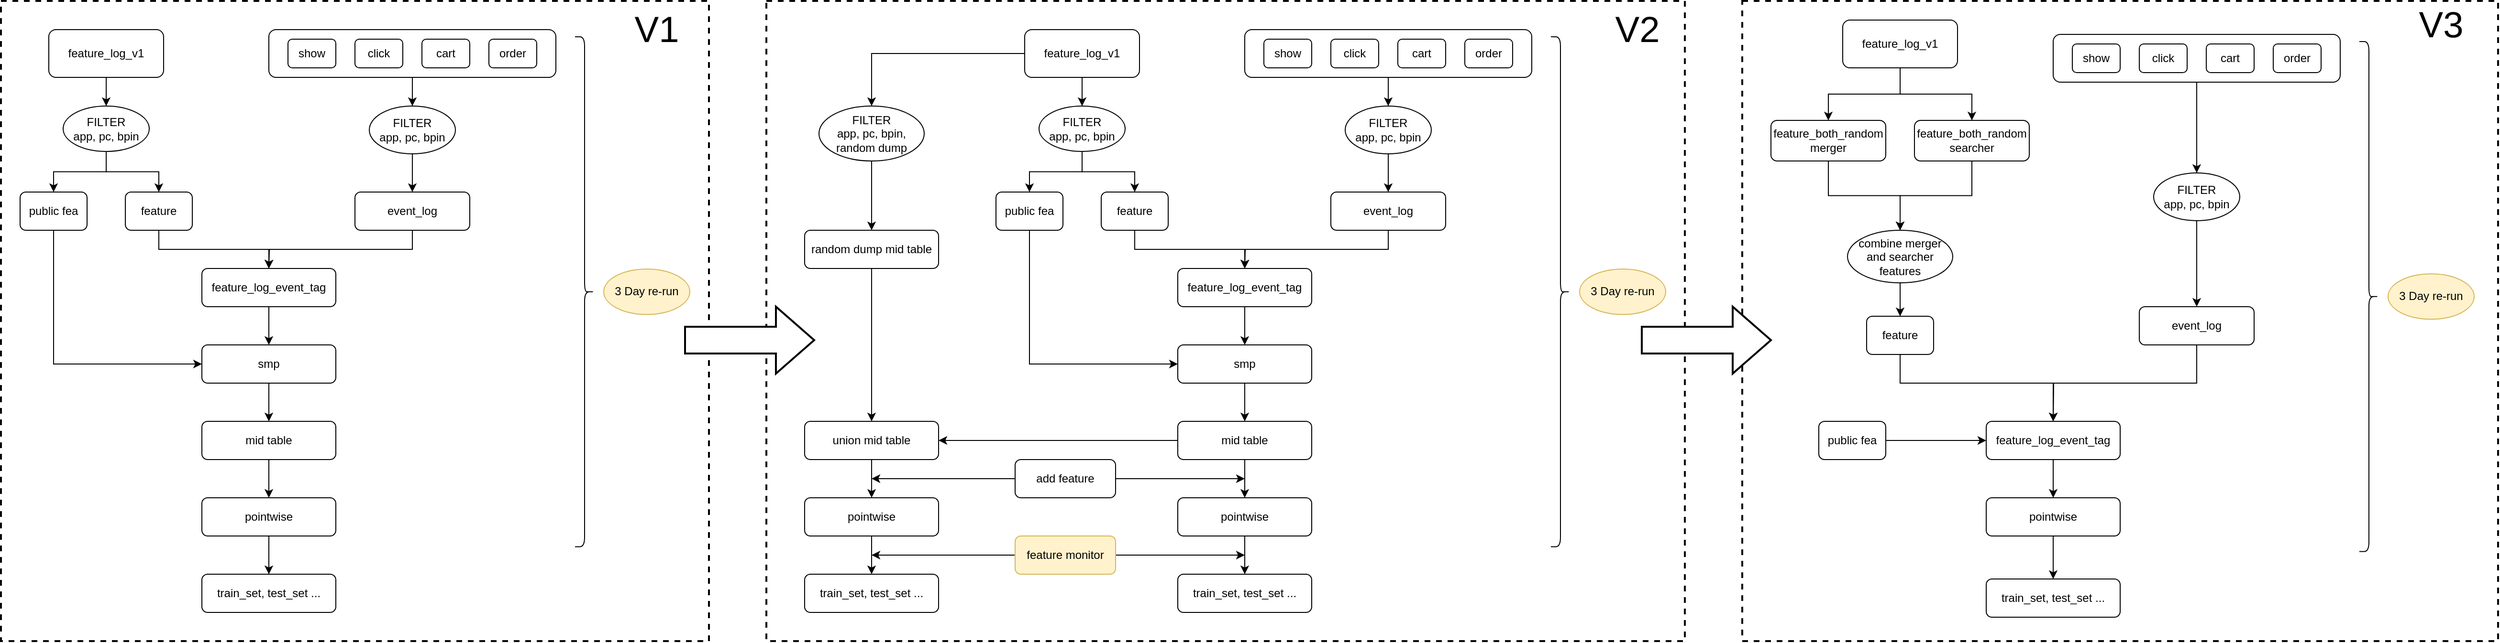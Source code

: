 <mxfile version="16.5.6" type="device"><diagram id="C5RBs43oDa-KdzZeNtuy" name="Page-1"><mxGraphModel dx="1298" dy="763" grid="1" gridSize="10" guides="1" tooltips="1" connect="1" arrows="1" fold="1" page="1" pageScale="1" pageWidth="3300" pageHeight="4681" background="#FFFFFF" math="0" shadow="0"><root><mxCell id="WIyWlLk6GJQsqaUBKTNV-0"/><mxCell id="WIyWlLk6GJQsqaUBKTNV-1" parent="WIyWlLk6GJQsqaUBKTNV-0"/><mxCell id="OQOqsnzBEtHO6T4RINXn-36" value="" style="rounded=0;whiteSpace=wrap;html=1;fillColor=none;dashed=1;strokeWidth=2;" parent="WIyWlLk6GJQsqaUBKTNV-1" vertex="1"><mxGeometry x="1210" y="540" width="960" height="670" as="geometry"/></mxCell><mxCell id="OQOqsnzBEtHO6T4RINXn-35" value="" style="rounded=0;whiteSpace=wrap;html=1;fillColor=none;dashed=1;strokeWidth=2;" parent="WIyWlLk6GJQsqaUBKTNV-1" vertex="1"><mxGeometry x="410" y="540" width="740" height="670" as="geometry"/></mxCell><mxCell id="0t4w8N33zP4_3Kim92GT-23" style="edgeStyle=orthogonalEdgeStyle;rounded=0;orthogonalLoop=1;jettySize=auto;html=1;exitX=0.5;exitY=1;exitDx=0;exitDy=0;entryX=0.5;entryY=0;entryDx=0;entryDy=0;" parent="WIyWlLk6GJQsqaUBKTNV-1" source="0t4w8N33zP4_3Kim92GT-7" target="0t4w8N33zP4_3Kim92GT-8" edge="1"><mxGeometry relative="1" as="geometry"/></mxCell><mxCell id="0t4w8N33zP4_3Kim92GT-7" value="" style="rounded=1;whiteSpace=wrap;html=1;" parent="WIyWlLk6GJQsqaUBKTNV-1" vertex="1"><mxGeometry x="1710" y="570" width="300" height="50" as="geometry"/></mxCell><mxCell id="0t4w8N33zP4_3Kim92GT-18" value="" style="edgeStyle=orthogonalEdgeStyle;rounded=0;orthogonalLoop=1;jettySize=auto;html=1;" parent="WIyWlLk6GJQsqaUBKTNV-1" source="0t4w8N33zP4_3Kim92GT-0" target="0t4w8N33zP4_3Kim92GT-12" edge="1"><mxGeometry relative="1" as="geometry"/></mxCell><mxCell id="dIZZ9sSUf6Eww8Tr9KEL-7" style="edgeStyle=orthogonalEdgeStyle;rounded=0;orthogonalLoop=1;jettySize=auto;html=1;exitX=0;exitY=0.5;exitDx=0;exitDy=0;" parent="WIyWlLk6GJQsqaUBKTNV-1" source="0t4w8N33zP4_3Kim92GT-0" target="dIZZ9sSUf6Eww8Tr9KEL-0" edge="1"><mxGeometry relative="1" as="geometry"/></mxCell><mxCell id="0t4w8N33zP4_3Kim92GT-0" value="feature_log_v1" style="rounded=1;whiteSpace=wrap;html=1;fontSize=12;glass=0;strokeWidth=1;shadow=0;" parent="WIyWlLk6GJQsqaUBKTNV-1" vertex="1"><mxGeometry x="1480" y="570" width="120" height="50" as="geometry"/></mxCell><mxCell id="0t4w8N33zP4_3Kim92GT-26" style="edgeStyle=orthogonalEdgeStyle;rounded=0;orthogonalLoop=1;jettySize=auto;html=1;exitX=0.5;exitY=1;exitDx=0;exitDy=0;" parent="WIyWlLk6GJQsqaUBKTNV-1" source="0t4w8N33zP4_3Kim92GT-1" edge="1"><mxGeometry relative="1" as="geometry"><mxPoint x="1710" y="820" as="targetPoint"/></mxGeometry></mxCell><mxCell id="0t4w8N33zP4_3Kim92GT-1" value="event_log" style="rounded=1;whiteSpace=wrap;html=1;fontSize=12;glass=0;strokeWidth=1;shadow=0;" parent="WIyWlLk6GJQsqaUBKTNV-1" vertex="1"><mxGeometry x="1800" y="740" width="120" height="40" as="geometry"/></mxCell><mxCell id="0t4w8N33zP4_3Kim92GT-2" value="show" style="rounded=1;whiteSpace=wrap;html=1;fontSize=12;glass=0;strokeWidth=1;shadow=0;" parent="WIyWlLk6GJQsqaUBKTNV-1" vertex="1"><mxGeometry x="1730" y="580" width="50" height="30" as="geometry"/></mxCell><mxCell id="0t4w8N33zP4_3Kim92GT-3" value="click&lt;span style=&quot;color: rgba(0 , 0 , 0 , 0) ; font-family: monospace ; font-size: 0px&quot;&gt;%3CmxGraphModel%3E%3Croot%3E%3CmxCell%20id%3D%220%22%2F%3E%3CmxCell%20id%3D%221%22%20parent%3D%220%22%2F%3E%3CmxCell%20id%3D%222%22%20value%3D%22show%22%20style%3D%22rounded%3D1%3BwhiteSpace%3Dwrap%3Bhtml%3D1%3BfontSize%3D12%3Bglass%3D0%3BstrokeWidth%3D1%3Bshadow%3D0%3B%22%20vertex%3D%221%22%20parent%3D%221%22%3E%3CmxGeometry%20x%3D%22414%22%20y%3D%22440%22%20width%3D%2256%22%20height%3D%2230%22%20as%3D%22geometry%22%2F%3E%3C%2FmxCell%3E%3C%2Froot%3E%3C%2FmxGraphModel%3E&lt;/span&gt;&lt;span style=&quot;color: rgba(0 , 0 , 0 , 0) ; font-family: monospace ; font-size: 0px&quot;&gt;%3CmxGraphModel%3E%3Croot%3E%3CmxCell%20id%3D%220%22%2F%3E%3CmxCell%20id%3D%221%22%20parent%3D%220%22%2F%3E%3CmxCell%20id%3D%222%22%20value%3D%22show%22%20style%3D%22rounded%3D1%3BwhiteSpace%3Dwrap%3Bhtml%3D1%3BfontSize%3D12%3Bglass%3D0%3BstrokeWidth%3D1%3Bshadow%3D0%3B%22%20vertex%3D%221%22%20parent%3D%221%22%3E%3CmxGeometry%20x%3D%22414%22%20y%3D%22440%22%20width%3D%2256%22%20height%3D%2230%22%20as%3D%22geometry%22%2F%3E%3C%2FmxCell%3E%3C%2Froot%3E%3C%2FmxGraphModel%3E&lt;/span&gt;" style="rounded=1;whiteSpace=wrap;html=1;fontSize=12;glass=0;strokeWidth=1;shadow=0;" parent="WIyWlLk6GJQsqaUBKTNV-1" vertex="1"><mxGeometry x="1800" y="580" width="50" height="30" as="geometry"/></mxCell><mxCell id="0t4w8N33zP4_3Kim92GT-4" value="order" style="rounded=1;whiteSpace=wrap;html=1;fontSize=12;glass=0;strokeWidth=1;shadow=0;" parent="WIyWlLk6GJQsqaUBKTNV-1" vertex="1"><mxGeometry x="1940" y="580" width="50" height="30" as="geometry"/></mxCell><mxCell id="0t4w8N33zP4_3Kim92GT-5" value="cart" style="rounded=1;whiteSpace=wrap;html=1;fontSize=12;glass=0;strokeWidth=1;shadow=0;" parent="WIyWlLk6GJQsqaUBKTNV-1" vertex="1"><mxGeometry x="1870" y="580" width="50" height="30" as="geometry"/></mxCell><mxCell id="0t4w8N33zP4_3Kim92GT-24" style="edgeStyle=orthogonalEdgeStyle;rounded=0;orthogonalLoop=1;jettySize=auto;html=1;exitX=0.5;exitY=1;exitDx=0;exitDy=0;entryX=0.5;entryY=0;entryDx=0;entryDy=0;" parent="WIyWlLk6GJQsqaUBKTNV-1" source="0t4w8N33zP4_3Kim92GT-8" target="0t4w8N33zP4_3Kim92GT-1" edge="1"><mxGeometry relative="1" as="geometry"/></mxCell><mxCell id="0t4w8N33zP4_3Kim92GT-8" value="FILTER&lt;br&gt;app, pc, bpin" style="ellipse;whiteSpace=wrap;html=1;" parent="WIyWlLk6GJQsqaUBKTNV-1" vertex="1"><mxGeometry x="1815" y="650" width="90" height="50" as="geometry"/></mxCell><mxCell id="0t4w8N33zP4_3Kim92GT-25" style="edgeStyle=orthogonalEdgeStyle;rounded=0;orthogonalLoop=1;jettySize=auto;html=1;exitX=0.5;exitY=1;exitDx=0;exitDy=0;" parent="WIyWlLk6GJQsqaUBKTNV-1" source="0t4w8N33zP4_3Kim92GT-10" target="0t4w8N33zP4_3Kim92GT-13" edge="1"><mxGeometry relative="1" as="geometry"/></mxCell><mxCell id="0t4w8N33zP4_3Kim92GT-10" value="feature" style="rounded=1;whiteSpace=wrap;html=1;fontSize=12;glass=0;strokeWidth=1;shadow=0;" parent="WIyWlLk6GJQsqaUBKTNV-1" vertex="1"><mxGeometry x="1560" y="740" width="70" height="40" as="geometry"/></mxCell><mxCell id="0t4w8N33zP4_3Kim92GT-31" style="edgeStyle=orthogonalEdgeStyle;rounded=0;orthogonalLoop=1;jettySize=auto;html=1;exitX=0.5;exitY=1;exitDx=0;exitDy=0;entryX=0;entryY=0.5;entryDx=0;entryDy=0;" parent="WIyWlLk6GJQsqaUBKTNV-1" source="0t4w8N33zP4_3Kim92GT-11" target="0t4w8N33zP4_3Kim92GT-14" edge="1"><mxGeometry relative="1" as="geometry"/></mxCell><mxCell id="0t4w8N33zP4_3Kim92GT-11" value="public fea" style="rounded=1;whiteSpace=wrap;html=1;fontSize=12;glass=0;strokeWidth=1;shadow=0;" parent="WIyWlLk6GJQsqaUBKTNV-1" vertex="1"><mxGeometry x="1450" y="740" width="70" height="40" as="geometry"/></mxCell><mxCell id="0t4w8N33zP4_3Kim92GT-21" style="edgeStyle=orthogonalEdgeStyle;rounded=0;orthogonalLoop=1;jettySize=auto;html=1;exitX=0.5;exitY=1;exitDx=0;exitDy=0;" parent="WIyWlLk6GJQsqaUBKTNV-1" source="0t4w8N33zP4_3Kim92GT-12" target="0t4w8N33zP4_3Kim92GT-11" edge="1"><mxGeometry relative="1" as="geometry"/></mxCell><mxCell id="0t4w8N33zP4_3Kim92GT-22" style="edgeStyle=orthogonalEdgeStyle;rounded=0;orthogonalLoop=1;jettySize=auto;html=1;exitX=0.5;exitY=1;exitDx=0;exitDy=0;" parent="WIyWlLk6GJQsqaUBKTNV-1" source="0t4w8N33zP4_3Kim92GT-12" target="0t4w8N33zP4_3Kim92GT-10" edge="1"><mxGeometry relative="1" as="geometry"/></mxCell><mxCell id="0t4w8N33zP4_3Kim92GT-12" value="FILTER&lt;br&gt;app, pc, bpin" style="ellipse;whiteSpace=wrap;html=1;" parent="WIyWlLk6GJQsqaUBKTNV-1" vertex="1"><mxGeometry x="1495" y="650" width="90" height="47.5" as="geometry"/></mxCell><mxCell id="0t4w8N33zP4_3Kim92GT-27" style="edgeStyle=orthogonalEdgeStyle;rounded=0;orthogonalLoop=1;jettySize=auto;html=1;exitX=0.5;exitY=1;exitDx=0;exitDy=0;entryX=0.5;entryY=0;entryDx=0;entryDy=0;" parent="WIyWlLk6GJQsqaUBKTNV-1" source="0t4w8N33zP4_3Kim92GT-13" target="0t4w8N33zP4_3Kim92GT-14" edge="1"><mxGeometry relative="1" as="geometry"/></mxCell><mxCell id="0t4w8N33zP4_3Kim92GT-13" value="feature_log_event_tag" style="rounded=1;whiteSpace=wrap;html=1;fontSize=12;glass=0;strokeWidth=1;shadow=0;" parent="WIyWlLk6GJQsqaUBKTNV-1" vertex="1"><mxGeometry x="1640" y="820" width="140" height="40" as="geometry"/></mxCell><mxCell id="0t4w8N33zP4_3Kim92GT-28" value="" style="edgeStyle=orthogonalEdgeStyle;rounded=0;orthogonalLoop=1;jettySize=auto;html=1;" parent="WIyWlLk6GJQsqaUBKTNV-1" source="0t4w8N33zP4_3Kim92GT-14" target="0t4w8N33zP4_3Kim92GT-15" edge="1"><mxGeometry relative="1" as="geometry"/></mxCell><mxCell id="0t4w8N33zP4_3Kim92GT-14" value="smp" style="rounded=1;whiteSpace=wrap;html=1;fontSize=12;glass=0;strokeWidth=1;shadow=0;" parent="WIyWlLk6GJQsqaUBKTNV-1" vertex="1"><mxGeometry x="1640" y="900" width="140" height="40" as="geometry"/></mxCell><mxCell id="0t4w8N33zP4_3Kim92GT-29" value="" style="edgeStyle=orthogonalEdgeStyle;rounded=0;orthogonalLoop=1;jettySize=auto;html=1;" parent="WIyWlLk6GJQsqaUBKTNV-1" source="0t4w8N33zP4_3Kim92GT-15" target="0t4w8N33zP4_3Kim92GT-16" edge="1"><mxGeometry relative="1" as="geometry"/></mxCell><mxCell id="dIZZ9sSUf6Eww8Tr9KEL-5" style="edgeStyle=orthogonalEdgeStyle;rounded=0;orthogonalLoop=1;jettySize=auto;html=1;exitX=0;exitY=0.5;exitDx=0;exitDy=0;entryX=1;entryY=0.5;entryDx=0;entryDy=0;" parent="WIyWlLk6GJQsqaUBKTNV-1" source="0t4w8N33zP4_3Kim92GT-15" target="dIZZ9sSUf6Eww8Tr9KEL-2" edge="1"><mxGeometry relative="1" as="geometry"><mxPoint x="1320" y="1000" as="targetPoint"/></mxGeometry></mxCell><mxCell id="0t4w8N33zP4_3Kim92GT-15" value="mid table" style="rounded=1;whiteSpace=wrap;html=1;fontSize=12;glass=0;strokeWidth=1;shadow=0;" parent="WIyWlLk6GJQsqaUBKTNV-1" vertex="1"><mxGeometry x="1640" y="980" width="140" height="40" as="geometry"/></mxCell><mxCell id="0t4w8N33zP4_3Kim92GT-30" value="" style="edgeStyle=orthogonalEdgeStyle;rounded=0;orthogonalLoop=1;jettySize=auto;html=1;" parent="WIyWlLk6GJQsqaUBKTNV-1" source="0t4w8N33zP4_3Kim92GT-16" target="0t4w8N33zP4_3Kim92GT-17" edge="1"><mxGeometry relative="1" as="geometry"/></mxCell><mxCell id="0t4w8N33zP4_3Kim92GT-16" value="pointwise" style="rounded=1;whiteSpace=wrap;html=1;fontSize=12;glass=0;strokeWidth=1;shadow=0;" parent="WIyWlLk6GJQsqaUBKTNV-1" vertex="1"><mxGeometry x="1640" y="1060" width="140" height="40" as="geometry"/></mxCell><mxCell id="0t4w8N33zP4_3Kim92GT-17" value="train_set, test_set ..." style="rounded=1;whiteSpace=wrap;html=1;fontSize=12;glass=0;strokeWidth=1;shadow=0;" parent="WIyWlLk6GJQsqaUBKTNV-1" vertex="1"><mxGeometry x="1640" y="1140" width="140" height="40" as="geometry"/></mxCell><mxCell id="0t4w8N33zP4_3Kim92GT-32" value="3 Day re-run" style="ellipse;whiteSpace=wrap;html=1;fillColor=#fff2cc;strokeColor=#d6b656;" parent="WIyWlLk6GJQsqaUBKTNV-1" vertex="1"><mxGeometry x="2060" y="820.63" width="90" height="47.5" as="geometry"/></mxCell><mxCell id="0t4w8N33zP4_3Kim92GT-33" value="" style="shape=curlyBracket;whiteSpace=wrap;html=1;rounded=1;rotation=-180;" parent="WIyWlLk6GJQsqaUBKTNV-1" vertex="1"><mxGeometry x="2030" y="577.5" width="20" height="533.75" as="geometry"/></mxCell><mxCell id="dIZZ9sSUf6Eww8Tr9KEL-6" style="edgeStyle=orthogonalEdgeStyle;rounded=0;orthogonalLoop=1;jettySize=auto;html=1;exitX=0.5;exitY=1;exitDx=0;exitDy=0;entryX=0.5;entryY=0;entryDx=0;entryDy=0;" parent="WIyWlLk6GJQsqaUBKTNV-1" source="dIZZ9sSUf6Eww8Tr9KEL-0" target="dIZZ9sSUf6Eww8Tr9KEL-1" edge="1"><mxGeometry relative="1" as="geometry"/></mxCell><mxCell id="dIZZ9sSUf6Eww8Tr9KEL-0" value="FILTER&lt;br&gt;app, pc, bpin, &lt;br&gt;random dump" style="ellipse;whiteSpace=wrap;html=1;" parent="WIyWlLk6GJQsqaUBKTNV-1" vertex="1"><mxGeometry x="1265" y="650" width="110" height="57.5" as="geometry"/></mxCell><mxCell id="dIZZ9sSUf6Eww8Tr9KEL-4" style="edgeStyle=orthogonalEdgeStyle;rounded=0;orthogonalLoop=1;jettySize=auto;html=1;exitX=0.5;exitY=1;exitDx=0;exitDy=0;entryX=0.5;entryY=0;entryDx=0;entryDy=0;" parent="WIyWlLk6GJQsqaUBKTNV-1" source="dIZZ9sSUf6Eww8Tr9KEL-1" target="dIZZ9sSUf6Eww8Tr9KEL-2" edge="1"><mxGeometry relative="1" as="geometry"/></mxCell><mxCell id="dIZZ9sSUf6Eww8Tr9KEL-1" value="random dump mid table" style="rounded=1;whiteSpace=wrap;html=1;fontSize=12;glass=0;strokeWidth=1;shadow=0;" parent="WIyWlLk6GJQsqaUBKTNV-1" vertex="1"><mxGeometry x="1250" y="780" width="140" height="40" as="geometry"/></mxCell><mxCell id="dIZZ9sSUf6Eww8Tr9KEL-12" style="edgeStyle=orthogonalEdgeStyle;rounded=0;orthogonalLoop=1;jettySize=auto;html=1;exitX=0.5;exitY=1;exitDx=0;exitDy=0;entryX=0.5;entryY=0;entryDx=0;entryDy=0;" parent="WIyWlLk6GJQsqaUBKTNV-1" source="dIZZ9sSUf6Eww8Tr9KEL-2" target="dIZZ9sSUf6Eww8Tr9KEL-10" edge="1"><mxGeometry relative="1" as="geometry"/></mxCell><mxCell id="dIZZ9sSUf6Eww8Tr9KEL-2" value="union mid table" style="rounded=1;whiteSpace=wrap;html=1;fontSize=12;glass=0;strokeWidth=1;shadow=0;" parent="WIyWlLk6GJQsqaUBKTNV-1" vertex="1"><mxGeometry x="1250" y="980" width="140" height="40" as="geometry"/></mxCell><mxCell id="dIZZ9sSUf6Eww8Tr9KEL-8" style="edgeStyle=orthogonalEdgeStyle;rounded=0;orthogonalLoop=1;jettySize=auto;html=1;exitX=1;exitY=0.5;exitDx=0;exitDy=0;" parent="WIyWlLk6GJQsqaUBKTNV-1" source="dIZZ9sSUf6Eww8Tr9KEL-3" edge="1"><mxGeometry relative="1" as="geometry"><mxPoint x="1710" y="1040" as="targetPoint"/><Array as="points"><mxPoint x="1710" y="1040"/></Array></mxGeometry></mxCell><mxCell id="dIZZ9sSUf6Eww8Tr9KEL-13" style="edgeStyle=orthogonalEdgeStyle;rounded=0;orthogonalLoop=1;jettySize=auto;html=1;exitX=0;exitY=0.5;exitDx=0;exitDy=0;" parent="WIyWlLk6GJQsqaUBKTNV-1" source="dIZZ9sSUf6Eww8Tr9KEL-3" edge="1"><mxGeometry relative="1" as="geometry"><mxPoint x="1320" y="1040" as="targetPoint"/></mxGeometry></mxCell><mxCell id="dIZZ9sSUf6Eww8Tr9KEL-3" value="add feature" style="rounded=1;whiteSpace=wrap;html=1;fontSize=12;glass=0;strokeWidth=1;shadow=0;" parent="WIyWlLk6GJQsqaUBKTNV-1" vertex="1"><mxGeometry x="1470" y="1020" width="105" height="40" as="geometry"/></mxCell><mxCell id="dIZZ9sSUf6Eww8Tr9KEL-9" value="" style="edgeStyle=orthogonalEdgeStyle;rounded=0;orthogonalLoop=1;jettySize=auto;html=1;" parent="WIyWlLk6GJQsqaUBKTNV-1" source="dIZZ9sSUf6Eww8Tr9KEL-10" target="dIZZ9sSUf6Eww8Tr9KEL-11" edge="1"><mxGeometry relative="1" as="geometry"/></mxCell><mxCell id="dIZZ9sSUf6Eww8Tr9KEL-10" value="pointwise" style="rounded=1;whiteSpace=wrap;html=1;fontSize=12;glass=0;strokeWidth=1;shadow=0;" parent="WIyWlLk6GJQsqaUBKTNV-1" vertex="1"><mxGeometry x="1250" y="1060" width="140" height="40" as="geometry"/></mxCell><mxCell id="dIZZ9sSUf6Eww8Tr9KEL-11" value="train_set, test_set ..." style="rounded=1;whiteSpace=wrap;html=1;fontSize=12;glass=0;strokeWidth=1;shadow=0;" parent="WIyWlLk6GJQsqaUBKTNV-1" vertex="1"><mxGeometry x="1250" y="1140" width="140" height="40" as="geometry"/></mxCell><mxCell id="dIZZ9sSUf6Eww8Tr9KEL-15" style="edgeStyle=orthogonalEdgeStyle;rounded=0;orthogonalLoop=1;jettySize=auto;html=1;exitX=0;exitY=0.5;exitDx=0;exitDy=0;" parent="WIyWlLk6GJQsqaUBKTNV-1" source="dIZZ9sSUf6Eww8Tr9KEL-14" edge="1"><mxGeometry relative="1" as="geometry"><mxPoint x="1320" y="1120" as="targetPoint"/></mxGeometry></mxCell><mxCell id="dIZZ9sSUf6Eww8Tr9KEL-16" style="edgeStyle=orthogonalEdgeStyle;rounded=0;orthogonalLoop=1;jettySize=auto;html=1;exitX=1;exitY=0.5;exitDx=0;exitDy=0;" parent="WIyWlLk6GJQsqaUBKTNV-1" source="dIZZ9sSUf6Eww8Tr9KEL-14" edge="1"><mxGeometry relative="1" as="geometry"><mxPoint x="1710" y="1120" as="targetPoint"/></mxGeometry></mxCell><mxCell id="dIZZ9sSUf6Eww8Tr9KEL-14" value="feature monitor" style="rounded=1;whiteSpace=wrap;html=1;fontSize=12;glass=0;strokeWidth=1;shadow=0;fillColor=#fff2cc;strokeColor=#d6b656;" parent="WIyWlLk6GJQsqaUBKTNV-1" vertex="1"><mxGeometry x="1470" y="1100" width="105" height="40" as="geometry"/></mxCell><mxCell id="OQOqsnzBEtHO6T4RINXn-0" style="edgeStyle=orthogonalEdgeStyle;rounded=0;orthogonalLoop=1;jettySize=auto;html=1;exitX=0.5;exitY=1;exitDx=0;exitDy=0;entryX=0.5;entryY=0;entryDx=0;entryDy=0;" parent="WIyWlLk6GJQsqaUBKTNV-1" source="OQOqsnzBEtHO6T4RINXn-1" target="OQOqsnzBEtHO6T4RINXn-11" edge="1"><mxGeometry relative="1" as="geometry"/></mxCell><mxCell id="OQOqsnzBEtHO6T4RINXn-1" value="" style="rounded=1;whiteSpace=wrap;html=1;" parent="WIyWlLk6GJQsqaUBKTNV-1" vertex="1"><mxGeometry x="690" y="570" width="300" height="50" as="geometry"/></mxCell><mxCell id="OQOqsnzBEtHO6T4RINXn-2" value="" style="edgeStyle=orthogonalEdgeStyle;rounded=0;orthogonalLoop=1;jettySize=auto;html=1;" parent="WIyWlLk6GJQsqaUBKTNV-1" source="OQOqsnzBEtHO6T4RINXn-3" target="OQOqsnzBEtHO6T4RINXn-18" edge="1"><mxGeometry relative="1" as="geometry"/></mxCell><mxCell id="OQOqsnzBEtHO6T4RINXn-3" value="feature_log_v1" style="rounded=1;whiteSpace=wrap;html=1;fontSize=12;glass=0;strokeWidth=1;shadow=0;" parent="WIyWlLk6GJQsqaUBKTNV-1" vertex="1"><mxGeometry x="460" y="570" width="120" height="50" as="geometry"/></mxCell><mxCell id="OQOqsnzBEtHO6T4RINXn-4" style="edgeStyle=orthogonalEdgeStyle;rounded=0;orthogonalLoop=1;jettySize=auto;html=1;exitX=0.5;exitY=1;exitDx=0;exitDy=0;" parent="WIyWlLk6GJQsqaUBKTNV-1" source="OQOqsnzBEtHO6T4RINXn-5" edge="1"><mxGeometry relative="1" as="geometry"><mxPoint x="690" y="820" as="targetPoint"/></mxGeometry></mxCell><mxCell id="OQOqsnzBEtHO6T4RINXn-5" value="event_log" style="rounded=1;whiteSpace=wrap;html=1;fontSize=12;glass=0;strokeWidth=1;shadow=0;" parent="WIyWlLk6GJQsqaUBKTNV-1" vertex="1"><mxGeometry x="780" y="740" width="120" height="40" as="geometry"/></mxCell><mxCell id="OQOqsnzBEtHO6T4RINXn-6" value="show" style="rounded=1;whiteSpace=wrap;html=1;fontSize=12;glass=0;strokeWidth=1;shadow=0;" parent="WIyWlLk6GJQsqaUBKTNV-1" vertex="1"><mxGeometry x="710" y="580" width="50" height="30" as="geometry"/></mxCell><mxCell id="OQOqsnzBEtHO6T4RINXn-7" value="click&lt;span style=&quot;color: rgba(0 , 0 , 0 , 0) ; font-family: monospace ; font-size: 0px&quot;&gt;%3CmxGraphModel%3E%3Croot%3E%3CmxCell%20id%3D%220%22%2F%3E%3CmxCell%20id%3D%221%22%20parent%3D%220%22%2F%3E%3CmxCell%20id%3D%222%22%20value%3D%22show%22%20style%3D%22rounded%3D1%3BwhiteSpace%3Dwrap%3Bhtml%3D1%3BfontSize%3D12%3Bglass%3D0%3BstrokeWidth%3D1%3Bshadow%3D0%3B%22%20vertex%3D%221%22%20parent%3D%221%22%3E%3CmxGeometry%20x%3D%22414%22%20y%3D%22440%22%20width%3D%2256%22%20height%3D%2230%22%20as%3D%22geometry%22%2F%3E%3C%2FmxCell%3E%3C%2Froot%3E%3C%2FmxGraphModel%3E&lt;/span&gt;&lt;span style=&quot;color: rgba(0 , 0 , 0 , 0) ; font-family: monospace ; font-size: 0px&quot;&gt;%3CmxGraphModel%3E%3Croot%3E%3CmxCell%20id%3D%220%22%2F%3E%3CmxCell%20id%3D%221%22%20parent%3D%220%22%2F%3E%3CmxCell%20id%3D%222%22%20value%3D%22show%22%20style%3D%22rounded%3D1%3BwhiteSpace%3Dwrap%3Bhtml%3D1%3BfontSize%3D12%3Bglass%3D0%3BstrokeWidth%3D1%3Bshadow%3D0%3B%22%20vertex%3D%221%22%20parent%3D%221%22%3E%3CmxGeometry%20x%3D%22414%22%20y%3D%22440%22%20width%3D%2256%22%20height%3D%2230%22%20as%3D%22geometry%22%2F%3E%3C%2FmxCell%3E%3C%2Froot%3E%3C%2FmxGraphModel%3E&lt;/span&gt;" style="rounded=1;whiteSpace=wrap;html=1;fontSize=12;glass=0;strokeWidth=1;shadow=0;" parent="WIyWlLk6GJQsqaUBKTNV-1" vertex="1"><mxGeometry x="780" y="580" width="50" height="30" as="geometry"/></mxCell><mxCell id="OQOqsnzBEtHO6T4RINXn-8" value="order" style="rounded=1;whiteSpace=wrap;html=1;fontSize=12;glass=0;strokeWidth=1;shadow=0;" parent="WIyWlLk6GJQsqaUBKTNV-1" vertex="1"><mxGeometry x="920" y="580" width="50" height="30" as="geometry"/></mxCell><mxCell id="OQOqsnzBEtHO6T4RINXn-9" value="cart" style="rounded=1;whiteSpace=wrap;html=1;fontSize=12;glass=0;strokeWidth=1;shadow=0;" parent="WIyWlLk6GJQsqaUBKTNV-1" vertex="1"><mxGeometry x="850" y="580" width="50" height="30" as="geometry"/></mxCell><mxCell id="OQOqsnzBEtHO6T4RINXn-10" style="edgeStyle=orthogonalEdgeStyle;rounded=0;orthogonalLoop=1;jettySize=auto;html=1;exitX=0.5;exitY=1;exitDx=0;exitDy=0;entryX=0.5;entryY=0;entryDx=0;entryDy=0;" parent="WIyWlLk6GJQsqaUBKTNV-1" source="OQOqsnzBEtHO6T4RINXn-11" target="OQOqsnzBEtHO6T4RINXn-5" edge="1"><mxGeometry relative="1" as="geometry"/></mxCell><mxCell id="OQOqsnzBEtHO6T4RINXn-11" value="FILTER&lt;br&gt;app, pc, bpin" style="ellipse;whiteSpace=wrap;html=1;" parent="WIyWlLk6GJQsqaUBKTNV-1" vertex="1"><mxGeometry x="795" y="650" width="90" height="50" as="geometry"/></mxCell><mxCell id="OQOqsnzBEtHO6T4RINXn-12" style="edgeStyle=orthogonalEdgeStyle;rounded=0;orthogonalLoop=1;jettySize=auto;html=1;exitX=0.5;exitY=1;exitDx=0;exitDy=0;" parent="WIyWlLk6GJQsqaUBKTNV-1" source="OQOqsnzBEtHO6T4RINXn-13" target="OQOqsnzBEtHO6T4RINXn-20" edge="1"><mxGeometry relative="1" as="geometry"/></mxCell><mxCell id="OQOqsnzBEtHO6T4RINXn-13" value="feature" style="rounded=1;whiteSpace=wrap;html=1;fontSize=12;glass=0;strokeWidth=1;shadow=0;" parent="WIyWlLk6GJQsqaUBKTNV-1" vertex="1"><mxGeometry x="540" y="740" width="70" height="40" as="geometry"/></mxCell><mxCell id="OQOqsnzBEtHO6T4RINXn-14" style="edgeStyle=orthogonalEdgeStyle;rounded=0;orthogonalLoop=1;jettySize=auto;html=1;exitX=0.5;exitY=1;exitDx=0;exitDy=0;entryX=0;entryY=0.5;entryDx=0;entryDy=0;" parent="WIyWlLk6GJQsqaUBKTNV-1" source="OQOqsnzBEtHO6T4RINXn-15" target="OQOqsnzBEtHO6T4RINXn-22" edge="1"><mxGeometry relative="1" as="geometry"/></mxCell><mxCell id="OQOqsnzBEtHO6T4RINXn-15" value="public fea" style="rounded=1;whiteSpace=wrap;html=1;fontSize=12;glass=0;strokeWidth=1;shadow=0;" parent="WIyWlLk6GJQsqaUBKTNV-1" vertex="1"><mxGeometry x="430" y="740" width="70" height="40" as="geometry"/></mxCell><mxCell id="OQOqsnzBEtHO6T4RINXn-16" style="edgeStyle=orthogonalEdgeStyle;rounded=0;orthogonalLoop=1;jettySize=auto;html=1;exitX=0.5;exitY=1;exitDx=0;exitDy=0;" parent="WIyWlLk6GJQsqaUBKTNV-1" source="OQOqsnzBEtHO6T4RINXn-18" target="OQOqsnzBEtHO6T4RINXn-15" edge="1"><mxGeometry relative="1" as="geometry"/></mxCell><mxCell id="OQOqsnzBEtHO6T4RINXn-17" style="edgeStyle=orthogonalEdgeStyle;rounded=0;orthogonalLoop=1;jettySize=auto;html=1;exitX=0.5;exitY=1;exitDx=0;exitDy=0;" parent="WIyWlLk6GJQsqaUBKTNV-1" source="OQOqsnzBEtHO6T4RINXn-18" target="OQOqsnzBEtHO6T4RINXn-13" edge="1"><mxGeometry relative="1" as="geometry"/></mxCell><mxCell id="OQOqsnzBEtHO6T4RINXn-18" value="FILTER&lt;br&gt;app, pc, bpin" style="ellipse;whiteSpace=wrap;html=1;" parent="WIyWlLk6GJQsqaUBKTNV-1" vertex="1"><mxGeometry x="475" y="650" width="90" height="47.5" as="geometry"/></mxCell><mxCell id="OQOqsnzBEtHO6T4RINXn-19" style="edgeStyle=orthogonalEdgeStyle;rounded=0;orthogonalLoop=1;jettySize=auto;html=1;exitX=0.5;exitY=1;exitDx=0;exitDy=0;entryX=0.5;entryY=0;entryDx=0;entryDy=0;" parent="WIyWlLk6GJQsqaUBKTNV-1" source="OQOqsnzBEtHO6T4RINXn-20" target="OQOqsnzBEtHO6T4RINXn-22" edge="1"><mxGeometry relative="1" as="geometry"/></mxCell><mxCell id="OQOqsnzBEtHO6T4RINXn-20" value="feature_log_event_tag" style="rounded=1;whiteSpace=wrap;html=1;fontSize=12;glass=0;strokeWidth=1;shadow=0;" parent="WIyWlLk6GJQsqaUBKTNV-1" vertex="1"><mxGeometry x="620" y="820" width="140" height="40" as="geometry"/></mxCell><mxCell id="OQOqsnzBEtHO6T4RINXn-21" value="" style="edgeStyle=orthogonalEdgeStyle;rounded=0;orthogonalLoop=1;jettySize=auto;html=1;" parent="WIyWlLk6GJQsqaUBKTNV-1" source="OQOqsnzBEtHO6T4RINXn-22" target="OQOqsnzBEtHO6T4RINXn-24" edge="1"><mxGeometry relative="1" as="geometry"/></mxCell><mxCell id="OQOqsnzBEtHO6T4RINXn-22" value="smp" style="rounded=1;whiteSpace=wrap;html=1;fontSize=12;glass=0;strokeWidth=1;shadow=0;" parent="WIyWlLk6GJQsqaUBKTNV-1" vertex="1"><mxGeometry x="620" y="900" width="140" height="40" as="geometry"/></mxCell><mxCell id="OQOqsnzBEtHO6T4RINXn-23" value="" style="edgeStyle=orthogonalEdgeStyle;rounded=0;orthogonalLoop=1;jettySize=auto;html=1;" parent="WIyWlLk6GJQsqaUBKTNV-1" source="OQOqsnzBEtHO6T4RINXn-24" target="OQOqsnzBEtHO6T4RINXn-26" edge="1"><mxGeometry relative="1" as="geometry"/></mxCell><mxCell id="OQOqsnzBEtHO6T4RINXn-24" value="mid table" style="rounded=1;whiteSpace=wrap;html=1;fontSize=12;glass=0;strokeWidth=1;shadow=0;" parent="WIyWlLk6GJQsqaUBKTNV-1" vertex="1"><mxGeometry x="620" y="980" width="140" height="40" as="geometry"/></mxCell><mxCell id="OQOqsnzBEtHO6T4RINXn-25" value="" style="edgeStyle=orthogonalEdgeStyle;rounded=0;orthogonalLoop=1;jettySize=auto;html=1;" parent="WIyWlLk6GJQsqaUBKTNV-1" source="OQOqsnzBEtHO6T4RINXn-26" target="OQOqsnzBEtHO6T4RINXn-27" edge="1"><mxGeometry relative="1" as="geometry"/></mxCell><mxCell id="OQOqsnzBEtHO6T4RINXn-26" value="pointwise" style="rounded=1;whiteSpace=wrap;html=1;fontSize=12;glass=0;strokeWidth=1;shadow=0;" parent="WIyWlLk6GJQsqaUBKTNV-1" vertex="1"><mxGeometry x="620" y="1060" width="140" height="40" as="geometry"/></mxCell><mxCell id="OQOqsnzBEtHO6T4RINXn-27" value="train_set, test_set ..." style="rounded=1;whiteSpace=wrap;html=1;fontSize=12;glass=0;strokeWidth=1;shadow=0;" parent="WIyWlLk6GJQsqaUBKTNV-1" vertex="1"><mxGeometry x="620" y="1140" width="140" height="40" as="geometry"/></mxCell><mxCell id="OQOqsnzBEtHO6T4RINXn-28" value="3 Day re-run" style="ellipse;whiteSpace=wrap;html=1;fillColor=#fff2cc;strokeColor=#d6b656;" parent="WIyWlLk6GJQsqaUBKTNV-1" vertex="1"><mxGeometry x="1040" y="820.63" width="90" height="47.5" as="geometry"/></mxCell><mxCell id="OQOqsnzBEtHO6T4RINXn-29" value="" style="shape=curlyBracket;whiteSpace=wrap;html=1;rounded=1;rotation=-180;" parent="WIyWlLk6GJQsqaUBKTNV-1" vertex="1"><mxGeometry x="1010" y="577.5" width="20" height="533.75" as="geometry"/></mxCell><mxCell id="OQOqsnzBEtHO6T4RINXn-37" value="" style="html=1;shadow=0;dashed=0;align=center;verticalAlign=middle;shape=mxgraph.arrows2.arrow;dy=0.6;dx=40;notch=0;rounded=1;strokeWidth=2;" parent="WIyWlLk6GJQsqaUBKTNV-1" vertex="1"><mxGeometry x="1125" y="860" width="135" height="70" as="geometry"/></mxCell><mxCell id="OQOqsnzBEtHO6T4RINXn-38" value="V1" style="text;html=1;align=center;verticalAlign=middle;resizable=0;points=[];autosize=1;strokeColor=none;fillColor=none;fontSize=38;" parent="WIyWlLk6GJQsqaUBKTNV-1" vertex="1"><mxGeometry x="1065" y="545" width="60" height="50" as="geometry"/></mxCell><mxCell id="OQOqsnzBEtHO6T4RINXn-39" value="V2" style="text;html=1;align=center;verticalAlign=middle;resizable=0;points=[];autosize=1;strokeColor=none;fillColor=none;fontSize=38;" parent="WIyWlLk6GJQsqaUBKTNV-1" vertex="1"><mxGeometry x="2090" y="545" width="60" height="50" as="geometry"/></mxCell><mxCell id="OQOqsnzBEtHO6T4RINXn-41" value="V3" style="text;html=1;align=center;verticalAlign=middle;resizable=0;points=[];autosize=1;strokeColor=none;fillColor=none;fontSize=38;" parent="WIyWlLk6GJQsqaUBKTNV-1" vertex="1"><mxGeometry x="2930" y="540" width="60" height="50" as="geometry"/></mxCell><mxCell id="LyzAQqaVhxB_q40DmtfO-27" value="" style="rounded=0;whiteSpace=wrap;html=1;fillColor=none;dashed=1;strokeWidth=2;" vertex="1" parent="WIyWlLk6GJQsqaUBKTNV-1"><mxGeometry x="2230" y="540" width="790" height="670" as="geometry"/></mxCell><mxCell id="LyzAQqaVhxB_q40DmtfO-28" style="edgeStyle=orthogonalEdgeStyle;rounded=0;orthogonalLoop=1;jettySize=auto;html=1;exitX=0.5;exitY=1;exitDx=0;exitDy=0;entryX=0.5;entryY=0;entryDx=0;entryDy=0;" edge="1" parent="WIyWlLk6GJQsqaUBKTNV-1" source="LyzAQqaVhxB_q40DmtfO-29" target="LyzAQqaVhxB_q40DmtfO-39"><mxGeometry relative="1" as="geometry"/></mxCell><mxCell id="LyzAQqaVhxB_q40DmtfO-29" value="" style="rounded=1;whiteSpace=wrap;html=1;" vertex="1" parent="WIyWlLk6GJQsqaUBKTNV-1"><mxGeometry x="2555" y="575" width="300" height="50" as="geometry"/></mxCell><mxCell id="LyzAQqaVhxB_q40DmtfO-30" value="" style="edgeStyle=orthogonalEdgeStyle;rounded=0;orthogonalLoop=1;jettySize=auto;html=1;entryX=0.5;entryY=0;entryDx=0;entryDy=0;" edge="1" parent="WIyWlLk6GJQsqaUBKTNV-1" source="LyzAQqaVhxB_q40DmtfO-31" target="LyzAQqaVhxB_q40DmtfO-66"><mxGeometry relative="1" as="geometry"><mxPoint x="2395" y="640" as="targetPoint"/></mxGeometry></mxCell><mxCell id="LyzAQqaVhxB_q40DmtfO-73" style="edgeStyle=orthogonalEdgeStyle;rounded=0;orthogonalLoop=1;jettySize=auto;html=1;exitX=0.5;exitY=1;exitDx=0;exitDy=0;entryX=0.5;entryY=0;entryDx=0;entryDy=0;" edge="1" parent="WIyWlLk6GJQsqaUBKTNV-1" source="LyzAQqaVhxB_q40DmtfO-31" target="LyzAQqaVhxB_q40DmtfO-71"><mxGeometry relative="1" as="geometry"/></mxCell><mxCell id="LyzAQqaVhxB_q40DmtfO-31" value="feature_log_v1" style="rounded=1;whiteSpace=wrap;html=1;fontSize=12;glass=0;strokeWidth=1;shadow=0;" vertex="1" parent="WIyWlLk6GJQsqaUBKTNV-1"><mxGeometry x="2335" y="560" width="120" height="50" as="geometry"/></mxCell><mxCell id="LyzAQqaVhxB_q40DmtfO-32" style="edgeStyle=orthogonalEdgeStyle;rounded=0;orthogonalLoop=1;jettySize=auto;html=1;exitX=0.5;exitY=1;exitDx=0;exitDy=0;" edge="1" parent="WIyWlLk6GJQsqaUBKTNV-1" source="LyzAQqaVhxB_q40DmtfO-33"><mxGeometry relative="1" as="geometry"><mxPoint x="2555" y="980" as="targetPoint"/></mxGeometry></mxCell><mxCell id="LyzAQqaVhxB_q40DmtfO-33" value="event_log" style="rounded=1;whiteSpace=wrap;html=1;fontSize=12;glass=0;strokeWidth=1;shadow=0;" vertex="1" parent="WIyWlLk6GJQsqaUBKTNV-1"><mxGeometry x="2645" y="860" width="120" height="40" as="geometry"/></mxCell><mxCell id="LyzAQqaVhxB_q40DmtfO-34" value="show" style="rounded=1;whiteSpace=wrap;html=1;fontSize=12;glass=0;strokeWidth=1;shadow=0;" vertex="1" parent="WIyWlLk6GJQsqaUBKTNV-1"><mxGeometry x="2575" y="585" width="50" height="30" as="geometry"/></mxCell><mxCell id="LyzAQqaVhxB_q40DmtfO-35" value="click&lt;span style=&quot;color: rgba(0 , 0 , 0 , 0) ; font-family: monospace ; font-size: 0px&quot;&gt;%3CmxGraphModel%3E%3Croot%3E%3CmxCell%20id%3D%220%22%2F%3E%3CmxCell%20id%3D%221%22%20parent%3D%220%22%2F%3E%3CmxCell%20id%3D%222%22%20value%3D%22show%22%20style%3D%22rounded%3D1%3BwhiteSpace%3Dwrap%3Bhtml%3D1%3BfontSize%3D12%3Bglass%3D0%3BstrokeWidth%3D1%3Bshadow%3D0%3B%22%20vertex%3D%221%22%20parent%3D%221%22%3E%3CmxGeometry%20x%3D%22414%22%20y%3D%22440%22%20width%3D%2256%22%20height%3D%2230%22%20as%3D%22geometry%22%2F%3E%3C%2FmxCell%3E%3C%2Froot%3E%3C%2FmxGraphModel%3E&lt;/span&gt;&lt;span style=&quot;color: rgba(0 , 0 , 0 , 0) ; font-family: monospace ; font-size: 0px&quot;&gt;%3CmxGraphModel%3E%3Croot%3E%3CmxCell%20id%3D%220%22%2F%3E%3CmxCell%20id%3D%221%22%20parent%3D%220%22%2F%3E%3CmxCell%20id%3D%222%22%20value%3D%22show%22%20style%3D%22rounded%3D1%3BwhiteSpace%3Dwrap%3Bhtml%3D1%3BfontSize%3D12%3Bglass%3D0%3BstrokeWidth%3D1%3Bshadow%3D0%3B%22%20vertex%3D%221%22%20parent%3D%221%22%3E%3CmxGeometry%20x%3D%22414%22%20y%3D%22440%22%20width%3D%2256%22%20height%3D%2230%22%20as%3D%22geometry%22%2F%3E%3C%2FmxCell%3E%3C%2Froot%3E%3C%2FmxGraphModel%3E&lt;/span&gt;" style="rounded=1;whiteSpace=wrap;html=1;fontSize=12;glass=0;strokeWidth=1;shadow=0;" vertex="1" parent="WIyWlLk6GJQsqaUBKTNV-1"><mxGeometry x="2645" y="585" width="50" height="30" as="geometry"/></mxCell><mxCell id="LyzAQqaVhxB_q40DmtfO-36" value="order" style="rounded=1;whiteSpace=wrap;html=1;fontSize=12;glass=0;strokeWidth=1;shadow=0;" vertex="1" parent="WIyWlLk6GJQsqaUBKTNV-1"><mxGeometry x="2785" y="585" width="50" height="30" as="geometry"/></mxCell><mxCell id="LyzAQqaVhxB_q40DmtfO-37" value="cart" style="rounded=1;whiteSpace=wrap;html=1;fontSize=12;glass=0;strokeWidth=1;shadow=0;" vertex="1" parent="WIyWlLk6GJQsqaUBKTNV-1"><mxGeometry x="2715" y="585" width="50" height="30" as="geometry"/></mxCell><mxCell id="LyzAQqaVhxB_q40DmtfO-38" style="edgeStyle=orthogonalEdgeStyle;rounded=0;orthogonalLoop=1;jettySize=auto;html=1;entryX=0.5;entryY=0;entryDx=0;entryDy=0;startArrow=none;" edge="1" parent="WIyWlLk6GJQsqaUBKTNV-1" source="LyzAQqaVhxB_q40DmtfO-39" target="LyzAQqaVhxB_q40DmtfO-33"><mxGeometry relative="1" as="geometry"><mxPoint x="2705" y="710" as="sourcePoint"/></mxGeometry></mxCell><mxCell id="LyzAQqaVhxB_q40DmtfO-40" style="edgeStyle=orthogonalEdgeStyle;rounded=0;orthogonalLoop=1;jettySize=auto;html=1;exitX=0.5;exitY=1;exitDx=0;exitDy=0;" edge="1" parent="WIyWlLk6GJQsqaUBKTNV-1" source="LyzAQqaVhxB_q40DmtfO-41" target="LyzAQqaVhxB_q40DmtfO-48"><mxGeometry relative="1" as="geometry"><Array as="points"><mxPoint x="2395" y="940"/><mxPoint x="2555" y="940"/></Array></mxGeometry></mxCell><mxCell id="LyzAQqaVhxB_q40DmtfO-41" value="feature" style="rounded=1;whiteSpace=wrap;html=1;fontSize=12;glass=0;strokeWidth=1;shadow=0;" vertex="1" parent="WIyWlLk6GJQsqaUBKTNV-1"><mxGeometry x="2360" y="870" width="70" height="40" as="geometry"/></mxCell><mxCell id="LyzAQqaVhxB_q40DmtfO-61" style="edgeStyle=orthogonalEdgeStyle;rounded=0;orthogonalLoop=1;jettySize=auto;html=1;exitX=1;exitY=0.5;exitDx=0;exitDy=0;entryX=0;entryY=0.5;entryDx=0;entryDy=0;" edge="1" parent="WIyWlLk6GJQsqaUBKTNV-1" source="LyzAQqaVhxB_q40DmtfO-43" target="LyzAQqaVhxB_q40DmtfO-48"><mxGeometry relative="1" as="geometry"/></mxCell><mxCell id="LyzAQqaVhxB_q40DmtfO-43" value="public fea" style="rounded=1;whiteSpace=wrap;html=1;fontSize=12;glass=0;strokeWidth=1;shadow=0;" vertex="1" parent="WIyWlLk6GJQsqaUBKTNV-1"><mxGeometry x="2310" y="980" width="70" height="40" as="geometry"/></mxCell><mxCell id="LyzAQqaVhxB_q40DmtfO-47" style="edgeStyle=orthogonalEdgeStyle;rounded=0;orthogonalLoop=1;jettySize=auto;html=1;exitX=0.5;exitY=1;exitDx=0;exitDy=0;entryX=0.5;entryY=0;entryDx=0;entryDy=0;" edge="1" parent="WIyWlLk6GJQsqaUBKTNV-1" source="LyzAQqaVhxB_q40DmtfO-48" target="LyzAQqaVhxB_q40DmtfO-54"><mxGeometry relative="1" as="geometry"><mxPoint x="2555" y="1060" as="targetPoint"/></mxGeometry></mxCell><mxCell id="LyzAQqaVhxB_q40DmtfO-48" value="feature_log_event_tag" style="rounded=1;whiteSpace=wrap;html=1;fontSize=12;glass=0;strokeWidth=1;shadow=0;" vertex="1" parent="WIyWlLk6GJQsqaUBKTNV-1"><mxGeometry x="2485" y="980" width="140" height="40" as="geometry"/></mxCell><mxCell id="LyzAQqaVhxB_q40DmtfO-53" value="" style="edgeStyle=orthogonalEdgeStyle;rounded=0;orthogonalLoop=1;jettySize=auto;html=1;" edge="1" parent="WIyWlLk6GJQsqaUBKTNV-1" source="LyzAQqaVhxB_q40DmtfO-54" target="LyzAQqaVhxB_q40DmtfO-55"><mxGeometry relative="1" as="geometry"/></mxCell><mxCell id="LyzAQqaVhxB_q40DmtfO-54" value="pointwise" style="rounded=1;whiteSpace=wrap;html=1;fontSize=12;glass=0;strokeWidth=1;shadow=0;" vertex="1" parent="WIyWlLk6GJQsqaUBKTNV-1"><mxGeometry x="2485" y="1060" width="140" height="40" as="geometry"/></mxCell><mxCell id="LyzAQqaVhxB_q40DmtfO-55" value="train_set, test_set ..." style="rounded=1;whiteSpace=wrap;html=1;fontSize=12;glass=0;strokeWidth=1;shadow=0;" vertex="1" parent="WIyWlLk6GJQsqaUBKTNV-1"><mxGeometry x="2485" y="1145" width="140" height="40" as="geometry"/></mxCell><mxCell id="LyzAQqaVhxB_q40DmtfO-56" value="3 Day re-run" style="ellipse;whiteSpace=wrap;html=1;fillColor=#fff2cc;strokeColor=#d6b656;" vertex="1" parent="WIyWlLk6GJQsqaUBKTNV-1"><mxGeometry x="2905" y="825.63" width="90" height="47.5" as="geometry"/></mxCell><mxCell id="LyzAQqaVhxB_q40DmtfO-57" value="" style="shape=curlyBracket;whiteSpace=wrap;html=1;rounded=1;rotation=-180;" vertex="1" parent="WIyWlLk6GJQsqaUBKTNV-1"><mxGeometry x="2875" y="582.5" width="20" height="533.75" as="geometry"/></mxCell><mxCell id="LyzAQqaVhxB_q40DmtfO-39" value="FILTER&lt;br&gt;app, pc, bpin" style="ellipse;whiteSpace=wrap;html=1;" vertex="1" parent="WIyWlLk6GJQsqaUBKTNV-1"><mxGeometry x="2660" y="720" width="90" height="50" as="geometry"/></mxCell><mxCell id="LyzAQqaVhxB_q40DmtfO-64" value="" style="edgeStyle=orthogonalEdgeStyle;rounded=0;orthogonalLoop=1;jettySize=auto;html=1;entryX=0.5;entryY=0;entryDx=0;entryDy=0;endArrow=none;" edge="1" parent="WIyWlLk6GJQsqaUBKTNV-1" target="LyzAQqaVhxB_q40DmtfO-39"><mxGeometry relative="1" as="geometry"><mxPoint x="2705" y="710" as="sourcePoint"/><mxPoint x="2705" y="866.25" as="targetPoint"/></mxGeometry></mxCell><mxCell id="LyzAQqaVhxB_q40DmtfO-65" value="" style="edgeStyle=orthogonalEdgeStyle;rounded=0;orthogonalLoop=1;jettySize=auto;html=1;" edge="1" parent="WIyWlLk6GJQsqaUBKTNV-1" source="LyzAQqaVhxB_q40DmtfO-66" target="LyzAQqaVhxB_q40DmtfO-67"><mxGeometry relative="1" as="geometry"/></mxCell><mxCell id="LyzAQqaVhxB_q40DmtfO-66" value="feature_both_random&lt;br&gt;merger" style="rounded=1;whiteSpace=wrap;html=1;fontSize=12;glass=0;strokeWidth=1;shadow=0;" vertex="1" parent="WIyWlLk6GJQsqaUBKTNV-1"><mxGeometry x="2260" y="665" width="120" height="42.5" as="geometry"/></mxCell><mxCell id="LyzAQqaVhxB_q40DmtfO-68" style="edgeStyle=orthogonalEdgeStyle;rounded=0;orthogonalLoop=1;jettySize=auto;html=1;exitX=0.5;exitY=1;exitDx=0;exitDy=0;entryX=0.5;entryY=0;entryDx=0;entryDy=0;" edge="1" parent="WIyWlLk6GJQsqaUBKTNV-1" source="LyzAQqaVhxB_q40DmtfO-67" target="LyzAQqaVhxB_q40DmtfO-41"><mxGeometry relative="1" as="geometry"/></mxCell><mxCell id="LyzAQqaVhxB_q40DmtfO-67" value="combine merger and searcher features" style="ellipse;whiteSpace=wrap;html=1;" vertex="1" parent="WIyWlLk6GJQsqaUBKTNV-1"><mxGeometry x="2340" y="780" width="110" height="55" as="geometry"/></mxCell><mxCell id="LyzAQqaVhxB_q40DmtfO-72" value="" style="edgeStyle=orthogonalEdgeStyle;rounded=0;orthogonalLoop=1;jettySize=auto;html=1;" edge="1" parent="WIyWlLk6GJQsqaUBKTNV-1" source="LyzAQqaVhxB_q40DmtfO-71" target="LyzAQqaVhxB_q40DmtfO-67"><mxGeometry relative="1" as="geometry"/></mxCell><mxCell id="LyzAQqaVhxB_q40DmtfO-71" value="feature_both_random&lt;br&gt;searcher" style="rounded=1;whiteSpace=wrap;html=1;fontSize=12;glass=0;strokeWidth=1;shadow=0;" vertex="1" parent="WIyWlLk6GJQsqaUBKTNV-1"><mxGeometry x="2410" y="665" width="120" height="42.5" as="geometry"/></mxCell><mxCell id="LyzAQqaVhxB_q40DmtfO-74" value="" style="html=1;shadow=0;dashed=0;align=center;verticalAlign=middle;shape=mxgraph.arrows2.arrow;dy=0.6;dx=40;notch=0;rounded=1;strokeWidth=2;" vertex="1" parent="WIyWlLk6GJQsqaUBKTNV-1"><mxGeometry x="2125" y="860" width="135" height="70" as="geometry"/></mxCell></root></mxGraphModel></diagram></mxfile>